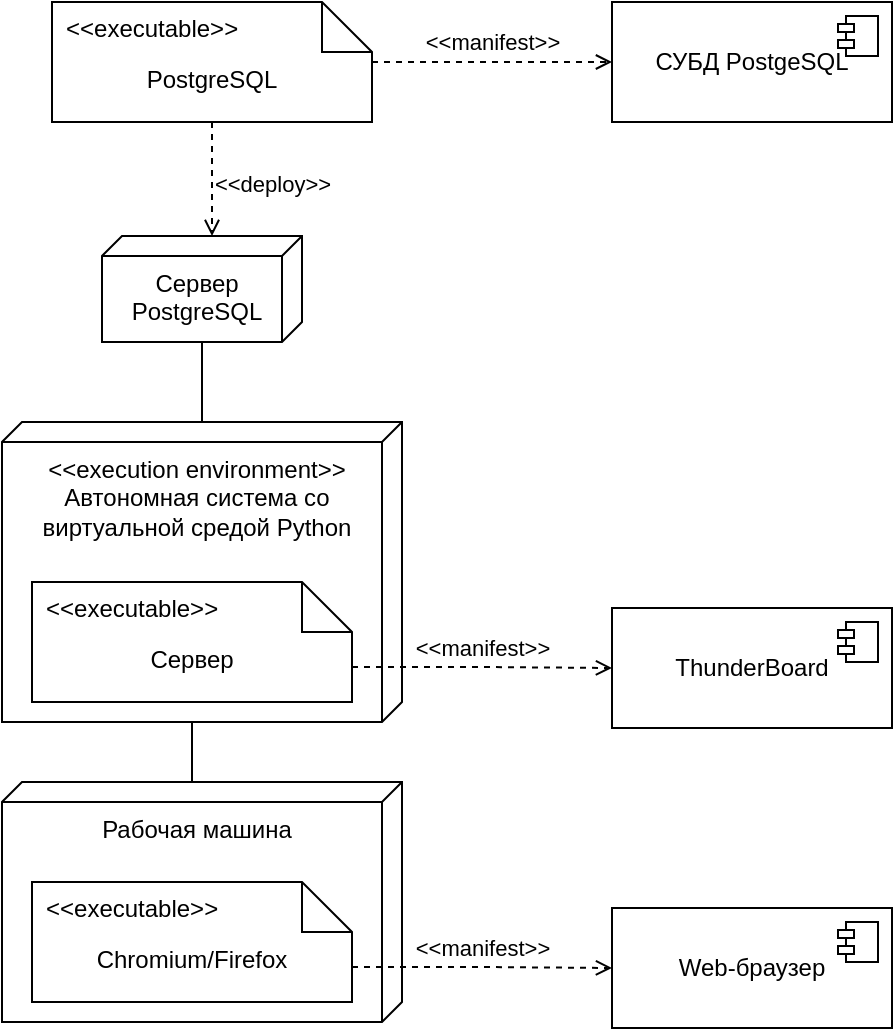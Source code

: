 <mxfile version="22.1.2" type="device">
  <diagram name="Страница — 1" id="t6v79zgoJijmkGYJj7Zp">
    <mxGraphModel dx="1434" dy="836" grid="1" gridSize="10" guides="1" tooltips="1" connect="1" arrows="1" fold="1" page="1" pageScale="1" pageWidth="827" pageHeight="1169" math="0" shadow="0">
      <root>
        <mxCell id="0" />
        <mxCell id="1" parent="0" />
        <mxCell id="60__TGmpD9WFv2zfF9kq-5" value="" style="edgeStyle=orthogonalEdgeStyle;rounded=0;orthogonalLoop=1;jettySize=auto;html=1;dashed=1;endArrow=open;endFill=0;" edge="1" parent="1" source="60__TGmpD9WFv2zfF9kq-1" target="60__TGmpD9WFv2zfF9kq-3">
          <mxGeometry relative="1" as="geometry" />
        </mxCell>
        <mxCell id="60__TGmpD9WFv2zfF9kq-6" value="&amp;lt;&amp;lt;manifest&amp;gt;&amp;gt;" style="edgeLabel;html=1;align=center;verticalAlign=middle;resizable=0;points=[];" vertex="1" connectable="0" parent="60__TGmpD9WFv2zfF9kq-5">
          <mxGeometry x="0.067" relative="1" as="geometry">
            <mxPoint x="-4" y="-10" as="offset" />
          </mxGeometry>
        </mxCell>
        <mxCell id="60__TGmpD9WFv2zfF9kq-1" value="PostgreSQL" style="shape=note2;boundedLbl=1;whiteSpace=wrap;html=1;size=25;verticalAlign=top;align=center;" vertex="1" parent="1">
          <mxGeometry x="100" y="270" width="160" height="60" as="geometry" />
        </mxCell>
        <mxCell id="60__TGmpD9WFv2zfF9kq-2" value="&lt;&lt;executable&gt;&gt;" style="resizeWidth=1;part=1;strokeColor=none;fillColor=none;align=left;spacingLeft=5;" vertex="1" parent="60__TGmpD9WFv2zfF9kq-1">
          <mxGeometry width="160" height="25" relative="1" as="geometry" />
        </mxCell>
        <mxCell id="60__TGmpD9WFv2zfF9kq-3" value="СУБД PostgeSQL" style="html=1;dropTarget=0;whiteSpace=wrap;" vertex="1" parent="1">
          <mxGeometry x="380" y="270" width="140" height="60" as="geometry" />
        </mxCell>
        <mxCell id="60__TGmpD9WFv2zfF9kq-4" value="" style="shape=module;jettyWidth=8;jettyHeight=4;" vertex="1" parent="60__TGmpD9WFv2zfF9kq-3">
          <mxGeometry x="1" width="20" height="20" relative="1" as="geometry">
            <mxPoint x="-27" y="7" as="offset" />
          </mxGeometry>
        </mxCell>
        <mxCell id="60__TGmpD9WFv2zfF9kq-13" value="" style="edgeStyle=orthogonalEdgeStyle;rounded=0;orthogonalLoop=1;jettySize=auto;html=1;endArrow=none;endFill=0;" edge="1" parent="1" source="60__TGmpD9WFv2zfF9kq-9" target="60__TGmpD9WFv2zfF9kq-12">
          <mxGeometry relative="1" as="geometry" />
        </mxCell>
        <mxCell id="60__TGmpD9WFv2zfF9kq-9" value="Сервер PostgreSQL" style="verticalAlign=top;align=center;shape=cube;size=10;direction=south;html=1;boundedLbl=1;spacingLeft=5;whiteSpace=wrap;" vertex="1" parent="1">
          <mxGeometry x="125" y="387" width="100" height="53" as="geometry" />
        </mxCell>
        <mxCell id="60__TGmpD9WFv2zfF9kq-10" value="" style="edgeStyle=orthogonalEdgeStyle;rounded=0;orthogonalLoop=1;jettySize=auto;html=1;dashed=1;endArrow=open;endFill=0;exitX=0.5;exitY=1;exitDx=0;exitDy=0;exitPerimeter=0;entryX=0;entryY=0;entryDx=0;entryDy=45;entryPerimeter=0;" edge="1" parent="1" source="60__TGmpD9WFv2zfF9kq-1" target="60__TGmpD9WFv2zfF9kq-9">
          <mxGeometry relative="1" as="geometry">
            <mxPoint x="270" y="310" as="sourcePoint" />
            <mxPoint x="390" y="310" as="targetPoint" />
          </mxGeometry>
        </mxCell>
        <mxCell id="60__TGmpD9WFv2zfF9kq-11" value="&amp;lt;&amp;lt;deploy&amp;gt;&amp;gt;" style="edgeLabel;html=1;align=center;verticalAlign=middle;resizable=0;points=[];" vertex="1" connectable="0" parent="60__TGmpD9WFv2zfF9kq-10">
          <mxGeometry x="0.067" relative="1" as="geometry">
            <mxPoint x="30" as="offset" />
          </mxGeometry>
        </mxCell>
        <mxCell id="60__TGmpD9WFv2zfF9kq-12" value="&amp;lt;&amp;lt;execution environment&amp;gt;&amp;gt;&lt;br&gt;Автономная система со виртуальной средой Python" style="verticalAlign=top;align=center;shape=cube;size=10;direction=south;html=1;boundedLbl=1;spacingLeft=5;whiteSpace=wrap;" vertex="1" parent="1">
          <mxGeometry x="75" y="480" width="200" height="150" as="geometry" />
        </mxCell>
        <mxCell id="60__TGmpD9WFv2zfF9kq-14" value="Сервер" style="shape=note2;boundedLbl=1;whiteSpace=wrap;html=1;size=25;verticalAlign=top;align=center;" vertex="1" parent="1">
          <mxGeometry x="90" y="560" width="160" height="60" as="geometry" />
        </mxCell>
        <mxCell id="60__TGmpD9WFv2zfF9kq-15" value="&lt;&lt;executable&gt;&gt;" style="resizeWidth=1;part=1;strokeColor=none;fillColor=none;align=left;spacingLeft=5;" vertex="1" parent="60__TGmpD9WFv2zfF9kq-14">
          <mxGeometry width="160" height="25" relative="1" as="geometry" />
        </mxCell>
        <mxCell id="60__TGmpD9WFv2zfF9kq-16" value="ThunderBoard" style="html=1;dropTarget=0;whiteSpace=wrap;" vertex="1" parent="1">
          <mxGeometry x="380" y="573" width="140" height="60" as="geometry" />
        </mxCell>
        <mxCell id="60__TGmpD9WFv2zfF9kq-17" value="" style="shape=module;jettyWidth=8;jettyHeight=4;" vertex="1" parent="60__TGmpD9WFv2zfF9kq-16">
          <mxGeometry x="1" width="20" height="20" relative="1" as="geometry">
            <mxPoint x="-27" y="7" as="offset" />
          </mxGeometry>
        </mxCell>
        <mxCell id="60__TGmpD9WFv2zfF9kq-18" value="" style="edgeStyle=orthogonalEdgeStyle;rounded=0;orthogonalLoop=1;jettySize=auto;html=1;dashed=1;endArrow=open;endFill=0;exitX=0;exitY=0;exitDx=160;exitDy=42.5;exitPerimeter=0;entryX=0;entryY=0.5;entryDx=0;entryDy=0;" edge="1" parent="1" source="60__TGmpD9WFv2zfF9kq-14" target="60__TGmpD9WFv2zfF9kq-16">
          <mxGeometry relative="1" as="geometry">
            <mxPoint x="270" y="310" as="sourcePoint" />
            <mxPoint x="390" y="310" as="targetPoint" />
          </mxGeometry>
        </mxCell>
        <mxCell id="60__TGmpD9WFv2zfF9kq-19" value="&amp;lt;&amp;lt;manifest&amp;gt;&amp;gt;" style="edgeLabel;html=1;align=center;verticalAlign=middle;resizable=0;points=[];" vertex="1" connectable="0" parent="60__TGmpD9WFv2zfF9kq-18">
          <mxGeometry x="0.067" relative="1" as="geometry">
            <mxPoint x="-4" y="-10" as="offset" />
          </mxGeometry>
        </mxCell>
        <mxCell id="60__TGmpD9WFv2zfF9kq-20" value="Рабочая машина" style="verticalAlign=top;align=center;shape=cube;size=10;direction=south;html=1;boundedLbl=1;spacingLeft=5;whiteSpace=wrap;" vertex="1" parent="1">
          <mxGeometry x="75" y="660" width="200" height="120" as="geometry" />
        </mxCell>
        <mxCell id="60__TGmpD9WFv2zfF9kq-21" value="Chromium/Firefox" style="shape=note2;boundedLbl=1;whiteSpace=wrap;html=1;size=25;verticalAlign=top;align=center;" vertex="1" parent="1">
          <mxGeometry x="90" y="710" width="160" height="60" as="geometry" />
        </mxCell>
        <mxCell id="60__TGmpD9WFv2zfF9kq-22" value="&lt;&lt;executable&gt;&gt;" style="resizeWidth=1;part=1;strokeColor=none;fillColor=none;align=left;spacingLeft=5;" vertex="1" parent="60__TGmpD9WFv2zfF9kq-21">
          <mxGeometry width="160" height="25" relative="1" as="geometry" />
        </mxCell>
        <mxCell id="60__TGmpD9WFv2zfF9kq-23" value="" style="edgeStyle=orthogonalEdgeStyle;rounded=0;orthogonalLoop=1;jettySize=auto;html=1;endArrow=none;endFill=0;exitX=0;exitY=0;exitDx=0;exitDy=95;exitPerimeter=0;entryX=0;entryY=0;entryDx=150;entryDy=105;entryPerimeter=0;" edge="1" parent="1" source="60__TGmpD9WFv2zfF9kq-20" target="60__TGmpD9WFv2zfF9kq-12">
          <mxGeometry relative="1" as="geometry">
            <mxPoint x="185" y="450" as="sourcePoint" />
            <mxPoint x="185" y="490" as="targetPoint" />
          </mxGeometry>
        </mxCell>
        <mxCell id="60__TGmpD9WFv2zfF9kq-24" value="Web-браузер" style="html=1;dropTarget=0;whiteSpace=wrap;" vertex="1" parent="1">
          <mxGeometry x="380" y="723" width="140" height="60" as="geometry" />
        </mxCell>
        <mxCell id="60__TGmpD9WFv2zfF9kq-25" value="" style="shape=module;jettyWidth=8;jettyHeight=4;" vertex="1" parent="60__TGmpD9WFv2zfF9kq-24">
          <mxGeometry x="1" width="20" height="20" relative="1" as="geometry">
            <mxPoint x="-27" y="7" as="offset" />
          </mxGeometry>
        </mxCell>
        <mxCell id="60__TGmpD9WFv2zfF9kq-26" value="" style="edgeStyle=orthogonalEdgeStyle;rounded=0;orthogonalLoop=1;jettySize=auto;html=1;dashed=1;endArrow=open;endFill=0;exitX=0;exitY=0;exitDx=160;exitDy=42.5;exitPerimeter=0;entryX=0;entryY=0.5;entryDx=0;entryDy=0;" edge="1" parent="1" source="60__TGmpD9WFv2zfF9kq-21" target="60__TGmpD9WFv2zfF9kq-24">
          <mxGeometry relative="1" as="geometry">
            <mxPoint x="260" y="613" as="sourcePoint" />
            <mxPoint x="390" y="613" as="targetPoint" />
          </mxGeometry>
        </mxCell>
        <mxCell id="60__TGmpD9WFv2zfF9kq-27" value="&amp;lt;&amp;lt;manifest&amp;gt;&amp;gt;" style="edgeLabel;html=1;align=center;verticalAlign=middle;resizable=0;points=[];" vertex="1" connectable="0" parent="60__TGmpD9WFv2zfF9kq-26">
          <mxGeometry x="0.067" relative="1" as="geometry">
            <mxPoint x="-4" y="-10" as="offset" />
          </mxGeometry>
        </mxCell>
      </root>
    </mxGraphModel>
  </diagram>
</mxfile>
